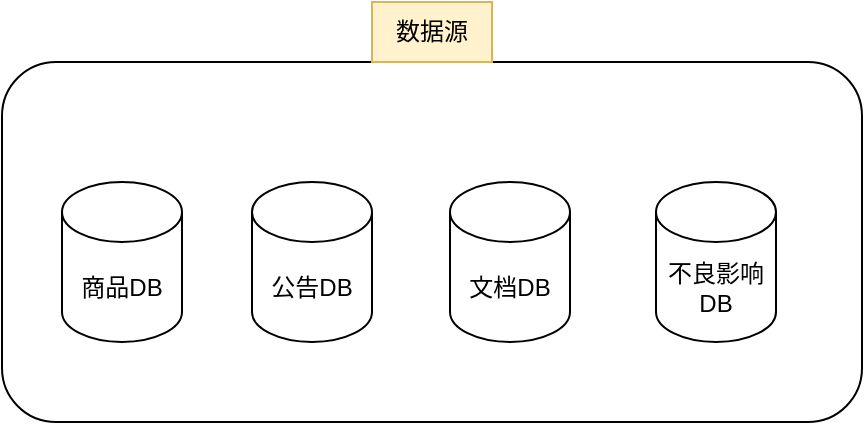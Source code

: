 <mxfile version="21.1.5" type="github">
  <diagram name="第 1 页" id="PQ9lc6gKN5pvzbfL1fvL">
    <mxGraphModel dx="954" dy="552" grid="1" gridSize="10" guides="1" tooltips="1" connect="1" arrows="1" fold="1" page="1" pageScale="1" pageWidth="827" pageHeight="1169" math="0" shadow="0">
      <root>
        <mxCell id="0" />
        <mxCell id="1" parent="0" />
        <mxCell id="thW9o4pHKcx0Y6vUj5Ec-2" value="" style="rounded=1;whiteSpace=wrap;html=1;" vertex="1" parent="1">
          <mxGeometry x="160" y="380" width="430" height="180" as="geometry" />
        </mxCell>
        <mxCell id="thW9o4pHKcx0Y6vUj5Ec-3" value="数据源" style="text;html=1;strokeColor=#d6b656;fillColor=#fff2cc;align=center;verticalAlign=middle;whiteSpace=wrap;rounded=0;" vertex="1" parent="1">
          <mxGeometry x="345" y="350" width="60" height="30" as="geometry" />
        </mxCell>
        <mxCell id="thW9o4pHKcx0Y6vUj5Ec-4" value="商品DB" style="shape=cylinder3;whiteSpace=wrap;html=1;boundedLbl=1;backgroundOutline=1;size=15;" vertex="1" parent="1">
          <mxGeometry x="190" y="440" width="60" height="80" as="geometry" />
        </mxCell>
        <mxCell id="thW9o4pHKcx0Y6vUj5Ec-5" value="公告DB" style="shape=cylinder3;whiteSpace=wrap;html=1;boundedLbl=1;backgroundOutline=1;size=15;" vertex="1" parent="1">
          <mxGeometry x="285" y="440" width="60" height="80" as="geometry" />
        </mxCell>
        <mxCell id="thW9o4pHKcx0Y6vUj5Ec-6" value="文档DB" style="shape=cylinder3;whiteSpace=wrap;html=1;boundedLbl=1;backgroundOutline=1;size=15;" vertex="1" parent="1">
          <mxGeometry x="384" y="440" width="60" height="80" as="geometry" />
        </mxCell>
        <mxCell id="thW9o4pHKcx0Y6vUj5Ec-7" value="不良影响DB" style="shape=cylinder3;whiteSpace=wrap;html=1;boundedLbl=1;backgroundOutline=1;size=15;" vertex="1" parent="1">
          <mxGeometry x="487" y="440" width="60" height="80" as="geometry" />
        </mxCell>
      </root>
    </mxGraphModel>
  </diagram>
</mxfile>
